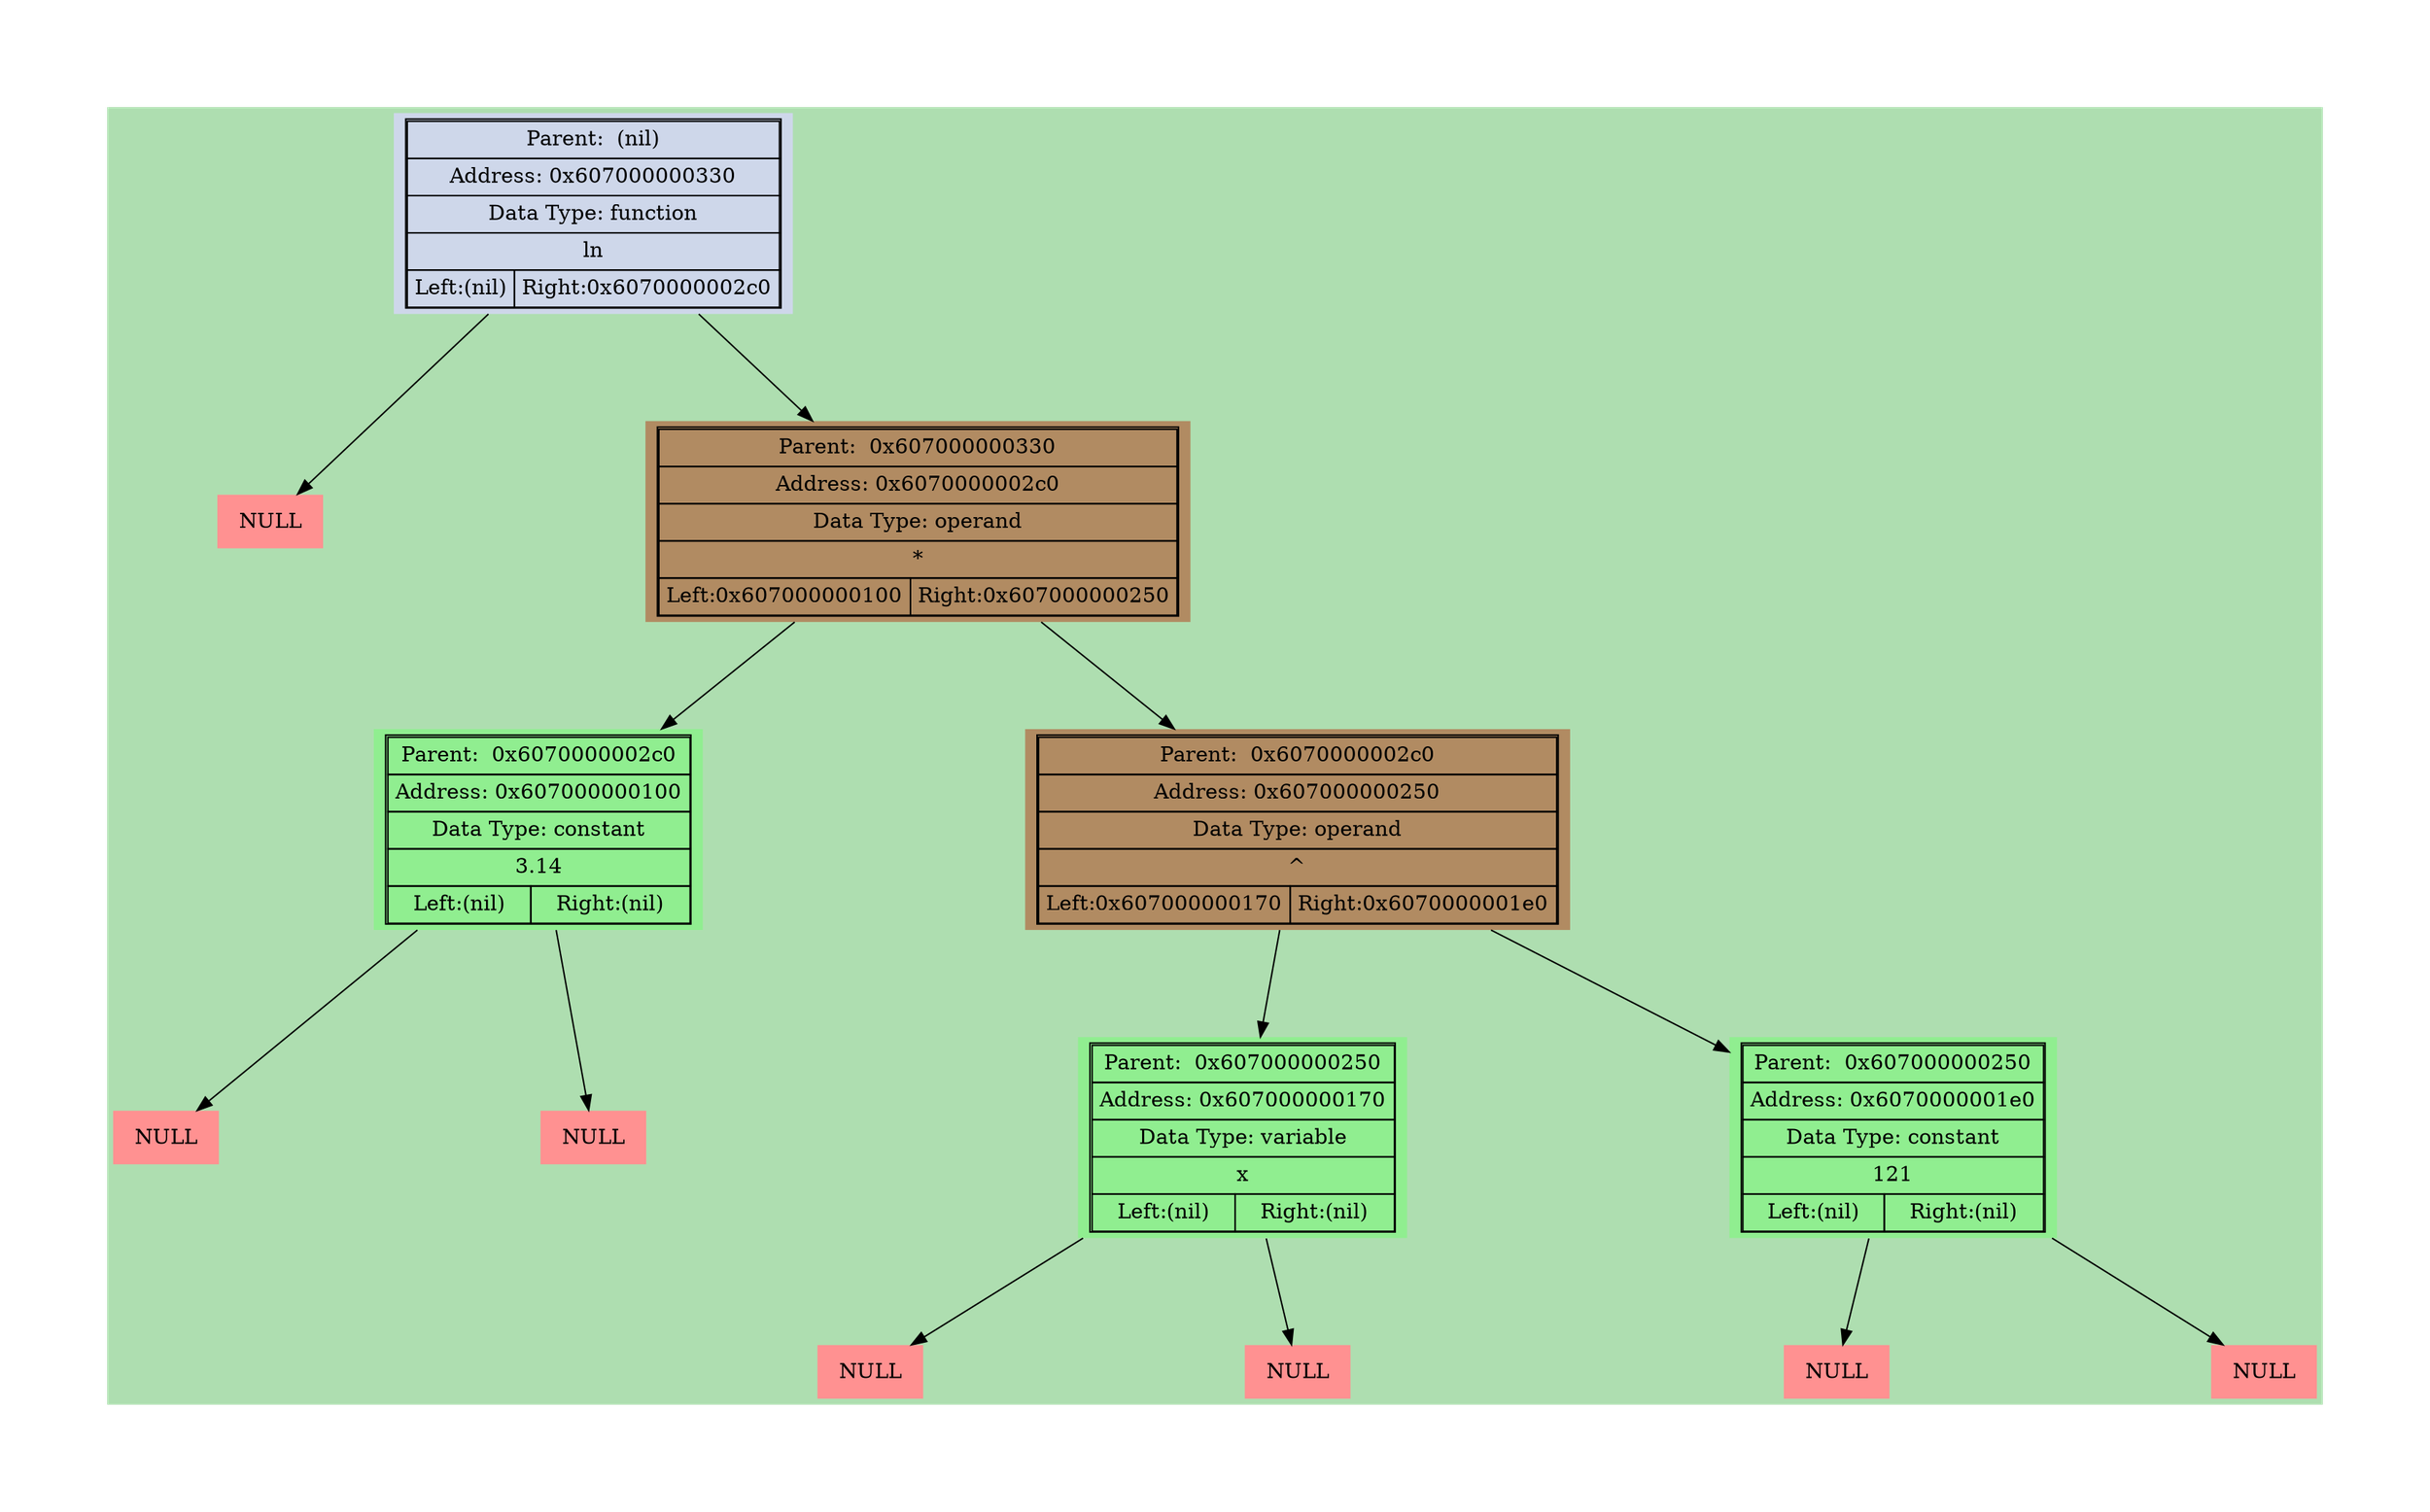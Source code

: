 digraph LIST{
harset = "UTF-8";
node [shape=plaintext];
bgcolor = "#0000aa";
fontcolor = black;
fontsize = 18;
style = "italic";
margin = 1;
ranksep = 1;
nodesep = 3;
bgcolor = "#aedeb0";
"0x607000000368" [style = "filled", fillcolor = "#ff9191", label=<
<table border = "0" cellspacing="2" cellpadding="4">
<tr><td>NULL</td></tr></table>>];

"0x607000000330" -> "0x607000000368";
"0x6070000002c0" [style = "filled", fillcolor = "#b18b62",label=<
<table border="1" cellspacing="0" cellpadding="4">
<tr><td colspan="2">Parent:  0x607000000330</td></tr>
<tr><td colspan="2">Address: 0x6070000002c0</td></tr>
<tr><td colspan="2">Data Type: operand</td></tr>
<tr><td colspan="2">*</td></tr>
<tr><td align = "center" >Left:0x607000000100</td><td align = "center" >Right:0x607000000250</td></tr></table>>];

"0x607000000330" -> "0x6070000002c0";
"0x607000000100" [style = "filled", fillcolor = "lightgreen",label=<
<table border="1" cellspacing="0" cellpadding="4">
<tr><td colspan="2">Parent:  0x6070000002c0</td></tr>
<tr><td colspan="2">Address: 0x607000000100</td></tr>
<tr><td colspan="2">Data Type: constant</td></tr>
<tr><td colspan="2">3.14</td></tr>
<tr><td align = "center" >Left:(nil)</td><td align = "center" >Right:(nil)</td></tr></table>>];

"0x6070000002c0" -> "0x607000000100";
"0x607000000100" -> "0x607000000138";
"0x607000000138" [style = "filled", fillcolor = "#ff9191", label=<
<table border = "0" cellspacing="2" cellpadding="4">
<tr><td>NULL</td></tr></table>>];

"0x607000000100" -> "0x607000000140";
"0x607000000140" [style = "filled", fillcolor = "#ff9191", label=<
<table border = "0" cellspacing="2" cellpadding="4">
<tr><td>NULL</td></tr></table>>];

"0x607000000250" [style = "filled", fillcolor = "#b18b62",label=<
<table border="1" cellspacing="0" cellpadding="4">
<tr><td colspan="2">Parent:  0x6070000002c0</td></tr>
<tr><td colspan="2">Address: 0x607000000250</td></tr>
<tr><td colspan="2">Data Type: operand</td></tr>
<tr><td colspan="2">^</td></tr>
<tr><td align = "center" >Left:0x607000000170</td><td align = "center" >Right:0x6070000001e0</td></tr></table>>];

"0x6070000002c0" -> "0x607000000250";
"0x607000000170" [style = "filled", fillcolor = "lightgreen",label=<
<table border="1" cellspacing="0" cellpadding="4">
<tr><td colspan="2">Parent:  0x607000000250</td></tr>
<tr><td colspan="2">Address: 0x607000000170</td></tr>
<tr><td colspan="2">Data Type: variable</td></tr>
<tr><td colspan="2">x</td></tr>
<tr><td align = "center" >Left:(nil)</td><td align = "center" >Right:(nil)</td></tr></table>>];

"0x607000000250" -> "0x607000000170";
"0x607000000170" -> "0x6070000001a8";
"0x6070000001a8" [style = "filled", fillcolor = "#ff9191", label=<
<table border = "0" cellspacing="2" cellpadding="4">
<tr><td>NULL</td></tr></table>>];

"0x607000000170" -> "0x6070000001b0";
"0x6070000001b0" [style = "filled", fillcolor = "#ff9191", label=<
<table border = "0" cellspacing="2" cellpadding="4">
<tr><td>NULL</td></tr></table>>];

"0x6070000001e0" [style = "filled", fillcolor = "lightgreen",label=<
<table border="1" cellspacing="0" cellpadding="4">
<tr><td colspan="2">Parent:  0x607000000250</td></tr>
<tr><td colspan="2">Address: 0x6070000001e0</td></tr>
<tr><td colspan="2">Data Type: constant</td></tr>
<tr><td colspan="2">121</td></tr>
<tr><td align = "center" >Left:(nil)</td><td align = "center" >Right:(nil)</td></tr></table>>];

"0x607000000250" -> "0x6070000001e0";
"0x6070000001e0" -> "0x607000000218";
"0x607000000218" [style = "filled", fillcolor = "#ff9191", label=<
<table border = "0" cellspacing="2" cellpadding="4">
<tr><td>NULL</td></tr></table>>];

"0x6070000001e0" -> "0x607000000220";
"0x607000000220" [style = "filled", fillcolor = "#ff9191", label=<
<table border = "0" cellspacing="2" cellpadding="4">
<tr><td>NULL</td></tr></table>>];

"0x607000000330" [style = "filled", fillcolor = "#ced7ea",label=<
<table border="1" cellspacing="0" cellpadding="4">
<tr><td colspan="2">Parent:  (nil)</td></tr>
<tr><td colspan="2">Address: 0x607000000330</td></tr>
<tr><td colspan="2">Data Type: function</td></tr>
<tr><td colspan="2">ln</td></tr>
<tr><td align = "center" >Left:(nil)</td><td align = "center" >Right:0x6070000002c0</td></tr></table>>];

}